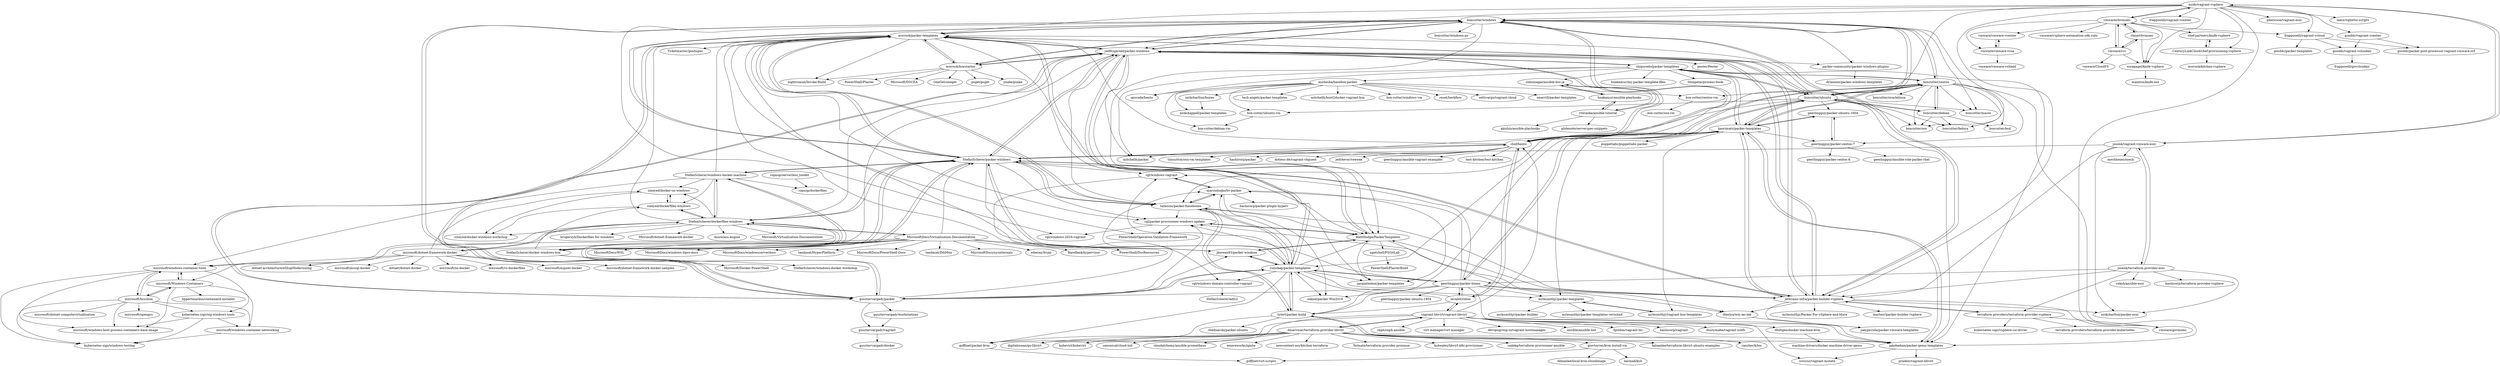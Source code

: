 digraph G {
"boxcutter/windows" -> "mwrock/packer-templates"
"boxcutter/windows" -> "joefitzgerald/packer-windows"
"boxcutter/windows" -> "boxcutter/centos"
"boxcutter/windows" -> "boxcutter/ubuntu"
"boxcutter/windows" -> "MattHodge/PackerTemplates"
"boxcutter/windows" -> "StefanScherer/packer-windows"
"boxcutter/windows" -> "boxcutter/osx"
"boxcutter/windows" -> "chef/bento"
"boxcutter/windows" -> "boxcutter/macos"
"boxcutter/windows" -> "mwrock/boxstarter"
"boxcutter/windows" -> "boxcutter/windows-ps"
"boxcutter/windows" -> "jborean93/packer-windoze"
"boxcutter/windows" -> "gusztavvargadr/packer"
"boxcutter/windows" -> "packer-community/packer-windows-plugins"
"boxcutter/windows" -> "jetbrains-infra/packer-builder-vsphere"
"nsidc/vagrant-vsphere" -> "vmware/rbvmomi"
"nsidc/vagrant-vsphere" -> "frapposelli/vagrant-vcenter"
"nsidc/vagrant-vsphere" -> "josenk/vagrant-vmware-esxi"
"nsidc/vagrant-vsphere" -> "ezrapagel/knife-vsphere"
"nsidc/vagrant-vsphere" -> "gosddc/vagrant-vcenter"
"nsidc/vagrant-vsphere" -> "pdericson/vagrant-esxi"
"nsidc/vagrant-vsphere" -> "jetbrains-infra/packer-builder-vsphere"
"nsidc/vagrant-vsphere" -> "joefitzgerald/packer-windows"
"nsidc/vagrant-vsphere" -> "frapposelli/vagrant-vcloud"
"nsidc/vagrant-vsphere" -> "boxcutter/windows"
"nsidc/vagrant-vsphere" -> "CenturyLinkCloud/chef-provisioning-vsphere"
"nsidc/vagrant-vsphere" -> "lamw/vghetto-scripts" ["e"=1]
"nsidc/vagrant-vsphere" -> "vmware/govmomi" ["e"=1]
"nsidc/vagrant-vsphere" -> "mwrock/packer-templates"
"nsidc/vagrant-vsphere" -> "chef/bento"
"microsoft/Windows-Containers" -> "microsoft/windows-container-tools"
"microsoft/Windows-Containers" -> "microsoft/hcsshim"
"microsoft/Windows-Containers" -> "microsoft/windows-container-networking"
"microsoft/Windows-Containers" -> "lippertmarkus/containerd-installer"
"microsoft/Windows-Containers" -> "microsoft/windows-host-process-containers-base-image"
"dmacvicar/terraform-provider-libvirt" -> "vagrant-libvirt/vagrant-libvirt"
"dmacvicar/terraform-provider-libvirt" -> "Telmate/terraform-provider-proxmox" ["e"=1]
"dmacvicar/terraform-provider-libvirt" -> "kubealex/libvirt-k8s-provisioner" ["e"=1]
"dmacvicar/terraform-provider-libvirt" -> "digitalocean/go-libvirt" ["e"=1]
"dmacvicar/terraform-provider-libvirt" -> "kubevirt/kubevirt" ["e"=1]
"dmacvicar/terraform-provider-libvirt" -> "radekg/terraform-provisioner-ansible" ["e"=1]
"dmacvicar/terraform-provider-libvirt" -> "jakobadam/packer-qemu-templates"
"dmacvicar/terraform-provider-libvirt" -> "giovtorres/kvm-install-vm"
"dmacvicar/terraform-provider-libvirt" -> "fabianlee/terraform-libvirt-ubuntu-examples"
"dmacvicar/terraform-provider-libvirt" -> "rancher/k3os" ["e"=1]
"dmacvicar/terraform-provider-libvirt" -> "canonical/cloud-init" ["e"=1]
"dmacvicar/terraform-provider-libvirt" -> "goffinet/packer-kvm"
"dmacvicar/terraform-provider-libvirt" -> "cloudalchemy/ansible-prometheus" ["e"=1]
"dmacvicar/terraform-provider-libvirt" -> "weaveworks/ignite" ["e"=1]
"dmacvicar/terraform-provider-libvirt" -> "newcontext-oss/kitchen-terraform" ["e"=1]
"StefanScherer/windows-docker-machine" -> "StefanScherer/docker-windows-box"
"StefanScherer/windows-docker-machine" -> "StefanScherer/packer-windows"
"StefanScherer/windows-docker-machine" -> "StefanScherer/dockerfiles-windows"
"StefanScherer/windows-docker-machine" -> "microsoft/windows-container-tools"
"StefanScherer/windows-docker-machine" -> "sixeyed/dockerfiles-windows"
"StefanScherer/windows-docker-machine" -> "mwrock/packer-templates"
"StefanScherer/windows-docker-machine" -> "ropnop/dockerfiles"
"StefanScherer/windows-docker-machine" -> "sixeyed/docker-on-windows"
"StefanScherer/docker-windows-box" -> "StefanScherer/windows-docker-machine"
"StefanScherer/docker-windows-box" -> "StefanScherer/packer-windows"
"StefanScherer/docker-windows-box" -> "StefanScherer/dockerfiles-windows"
"StefanScherer/docker-windows-box" -> "Microsoft/Docker-PowerShell" ["e"=1]
"StefanScherer/docker-windows-box" -> "joefitzgerald/packer-windows"
"StefanScherer/docker-windows-box" -> "StefanScherer/windows-docker-workshop"
"StefanScherer/docker-windows-box" -> "sixeyed/dockerfiles-windows"
"mrlesmithjr/vagrant-box-templates" -> "mrlesmithjr/packer-templates"
"rgl/windows-domain-controller-vagrant" -> "StefanScherer/adfs2"
"joefitzgerald/packer-windows" -> "mwrock/packer-templates"
"joefitzgerald/packer-windows" -> "StefanScherer/packer-windows"
"joefitzgerald/packer-windows" -> "boxcutter/windows"
"joefitzgerald/packer-windows" -> "chef/bento"
"joefitzgerald/packer-windows" -> "mwrock/boxstarter"
"joefitzgerald/packer-windows" -> "mitchellh/packer" ["e"=1]
"joefitzgerald/packer-windows" -> "MattHodge/PackerTemplates"
"joefitzgerald/packer-windows" -> "taliesins/packer-baseboxes"
"joefitzgerald/packer-windows" -> "packer-community/packer-windows-plugins"
"joefitzgerald/packer-windows" -> "jetbrains-infra/packer-builder-vsphere"
"joefitzgerald/packer-windows" -> "ruzickap/packer-templates"
"joefitzgerald/packer-windows" -> "gusztavvargadr/packer"
"joefitzgerald/packer-windows" -> "boxcutter/ubuntu"
"joefitzgerald/packer-windows" -> "pester/Pester" ["e"=1]
"joefitzgerald/packer-windows" -> "shiguredo/packer-templates"
"sixeyed/dockerfiles-windows" -> "sixeyed/docker-on-windows"
"sixeyed/dockerfiles-windows" -> "StefanScherer/dockerfiles-windows"
"sixeyed/dockerfiles-windows" -> "sixeyed/docker-windows-workshop"
"lavabit/robox" -> "geerlingguy/packer-boxes"
"lavabit/robox" -> "vagrant-libvirt/vagrant-libvirt"
"lavabit/robox" -> "chef/bento"
"lavabit/robox" -> "ruzickap/packer-templates"
"lavabit/robox" -> "tylert/packer-build"
"taliesins/packer-baseboxes" -> "MattHodge/PackerTemplates"
"taliesins/packer-baseboxes" -> "marcinbojko/hv-packer"
"taliesins/packer-baseboxes" -> "tylert/packer-build"
"taliesins/packer-baseboxes" -> "mwrock/packer-templates"
"taliesins/packer-baseboxes" -> "rgl/packer-provisioner-windows-update"
"taliesins/packer-baseboxes" -> "StefanScherer/packer-windows"
"taliesins/packer-baseboxes" -> "ruzickap/packer-templates"
"vagrant-libvirt/vagrant-libvirt" -> "sciurus/vagrant-mutate" ["e"=1]
"vagrant-libvirt/vagrant-libvirt" -> "dmacvicar/terraform-provider-libvirt"
"vagrant-libvirt/vagrant-libvirt" -> "lavabit/robox"
"vagrant-libvirt/vagrant-libvirt" -> "chef/bento"
"vagrant-libvirt/vagrant-libvirt" -> "dhiltgen/docker-machine-kvm"
"vagrant-libvirt/vagrant-libvirt" -> "ceph/ceph-ansible" ["e"=1]
"vagrant-libvirt/vagrant-libvirt" -> "virt-manager/virt-manager" ["e"=1]
"vagrant-libvirt/vagrant-libvirt" -> "jakobadam/packer-qemu-templates"
"vagrant-libvirt/vagrant-libvirt" -> "kubevirt/kubevirt" ["e"=1]
"vagrant-libvirt/vagrant-libvirt" -> "devopsgroup-io/vagrant-hostmanager" ["e"=1]
"vagrant-libvirt/vagrant-libvirt" -> "ansible/ansible-lint" ["e"=1]
"vagrant-libvirt/vagrant-libvirt" -> "fgrehm/vagrant-lxc" ["e"=1]
"vagrant-libvirt/vagrant-libvirt" -> "hashicorp/vagrant" ["e"=1]
"vagrant-libvirt/vagrant-libvirt" -> "dustymabe/vagrant-sshfs"
"vagrant-libvirt/vagrant-libvirt" -> "digitalocean/go-libvirt" ["e"=1]
"josenk/vagrant-vmware-esxi" -> "josenk/terraform-provider-esxi"
"josenk/vagrant-vmware-esxi" -> "nsidc/vagrant-vsphere"
"josenk/vagrant-vmware-esxi" -> "jetbrains-infra/packer-builder-vsphere"
"josenk/vagrant-vmware-esxi" -> "mechboxes/mech"
"josenk/vagrant-vmware-esxi" -> "nickcharlton/packer-esxi"
"josenk/vagrant-vmware-esxi" -> "StefanScherer/packer-windows"
"rlane/rbvmomi" -> "vmware/rvc"
"rlane/rbvmomi" -> "vmware/rbvmomi"
"rlane/rbvmomi" -> "ezrapagel/knife-vsphere"
"vmware/rvc" -> "vmware/rbvmomi"
"vmware/rvc" -> "rlane/rbvmomi"
"vmware/rvc" -> "ezrapagel/knife-vsphere"
"vmware/rvc" -> "vmware/CloudFS"
"gusztavvargadr/packer" -> "jborean93/packer-windoze"
"gusztavvargadr/packer" -> "gusztavvargadr/workstations"
"gusztavvargadr/packer" -> "StefanScherer/packer-windows"
"gusztavvargadr/packer" -> "boxcutter/windows"
"gusztavvargadr/packer" -> "mwrock/packer-templates"
"gusztavvargadr/packer" -> "joefitzgerald/packer-windows"
"gusztavvargadr/packer" -> "ruzickap/packer-templates"
"gusztavvargadr/packer" -> "marcinbojko/hv-packer"
"gusztavvargadr/packer" -> "rgl/packer-provisioner-windows-update"
"gusztavvargadr/packer" -> "gusztavvargadr/vagrant"
"StefanScherer/dockerfiles-windows" -> "StefanScherer/docker-windows-box"
"StefanScherer/dockerfiles-windows" -> "sixeyed/dockerfiles-windows"
"StefanScherer/dockerfiles-windows" -> "StefanScherer/packer-windows"
"StefanScherer/dockerfiles-windows" -> "MicrosoftDocs/Virtualization-Documentation"
"StefanScherer/dockerfiles-windows" -> "sixeyed/docker-on-windows"
"StefanScherer/dockerfiles-windows" -> "Microsoft/Virtualization-Documentation" ["e"=1]
"StefanScherer/dockerfiles-windows" -> "StefanScherer/windows-docker-machine"
"StefanScherer/dockerfiles-windows" -> "brogersyh/Dockerfiles-for-windows"
"StefanScherer/dockerfiles-windows" -> "sixeyed/docker-windows-workshop"
"StefanScherer/dockerfiles-windows" -> "Microsoft/dotnet-framework-docker" ["e"=1]
"StefanScherer/dockerfiles-windows" -> "microsoft/windows-container-tools"
"StefanScherer/dockerfiles-windows" -> "microsoft/dotnet-framework-docker"
"StefanScherer/dockerfiles-windows" -> "Azure/acs-engine" ["e"=1]
"StefanScherer/dockerfiles-windows" -> "joefitzgerald/packer-windows"
"StefanScherer/dockerfiles-windows" -> "mwrock/packer-templates"
"boxcutter/debian" -> "boxcutter/centos"
"boxcutter/debian" -> "boxcutter/fedora"
"boxcutter/debian" -> "boxcutter/ubuntu"
"boxcutter/debian" -> "boxcutter/osx"
"boxcutter/debian" -> "boxcutter/bsd"
"chef/bento" -> "boxcutter/windows"
"chef/bento" -> "StefanScherer/packer-windows"
"chef/bento" -> "joefitzgerald/packer-windows"
"chef/bento" -> "boxcutter/ubuntu"
"chef/bento" -> "jedi4ever/veewee" ["e"=1]
"chef/bento" -> "mitchellh/packer" ["e"=1]
"chef/bento" -> "lavabit/robox"
"chef/bento" -> "boxcutter/centos"
"chef/bento" -> "mwrock/packer-templates"
"chef/bento" -> "geerlingguy/ansible-vagrant-examples" ["e"=1]
"chef/bento" -> "test-kitchen/test-kitchen" ["e"=1]
"chef/bento" -> "timsutton/osx-vm-templates" ["e"=1]
"chef/bento" -> "kaorimatz/packer-templates"
"chef/bento" -> "hashicorp/packer" ["e"=1]
"chef/bento" -> "dotless-de/vagrant-vbguest" ["e"=1]
"tylert/packer-build" -> "goffinet/packer-kvm"
"tylert/packer-build" -> "taliesins/packer-baseboxes"
"tylert/packer-build" -> "cbednarski/packer-ubuntu"
"tylert/packer-build" -> "ruzickap/packer-templates"
"tylert/packer-build" -> "jakobadam/packer-qemu-templates"
"microsoft/dotnet-framework-docker" -> "sixeyed/docker-on-windows"
"microsoft/dotnet-framework-docker" -> "microsoft/vs-dockerfiles"
"microsoft/dotnet-framework-docker" -> "microsoft/aspnet-docker"
"microsoft/dotnet-framework-docker" -> "microsoft/dotnet-framework-docker-samples"
"microsoft/dotnet-framework-docker" -> "dotnet-architecture/eShopModernizing" ["e"=1]
"microsoft/dotnet-framework-docker" -> "microsoft/windows-container-tools"
"microsoft/dotnet-framework-docker" -> "microsoft/mssql-docker" ["e"=1]
"microsoft/dotnet-framework-docker" -> "dotnet/dotnet-docker" ["e"=1]
"microsoft/dotnet-framework-docker" -> "StefanScherer/dockerfiles-windows"
"microsoft/dotnet-framework-docker" -> "microsoft/iis-docker"
"shiguredo/packer-templates" -> "boxcutter/centos"
"shiguredo/packer-templates" -> "boxcutter/ubuntu"
"shiguredo/packer-templates" -> "joefitzgerald/packer-windows"
"shiguredo/packer-templates" -> "kaorimatz/packer-templates"
"shiguredo/packer-templates" -> "opscode/bento" ["e"=1]
"shiguredo/packer-templates" -> "mitchellh/packer" ["e"=1]
"shiguredo/packer-templates" -> "misheska/basebox-packer"
"shiguredo/packer-templates" -> "shkumagai/ansible-doc-ja"
"shiguredo/packer-templates" -> "hnakamur/my-packer-template-files"
"shiguredo/packer-templates" -> "Shinpeim/process-book" ["e"=1]
"shiguredo/packer-templates" -> "jakobadam/packer-qemu-templates"
"MicrosoftDocs/Virtualization-Documentation" -> "StefanScherer/dockerfiles-windows"
"MicrosoftDocs/Virtualization-Documentation" -> "MicrosoftDocs/WSL" ["e"=1]
"MicrosoftDocs/Virtualization-Documentation" -> "MicrosoftDocs/windows-itpro-docs" ["e"=1]
"MicrosoftDocs/Virtualization-Documentation" -> "microsoft/dotnet-framework-docker"
"MicrosoftDocs/Virtualization-Documentation" -> "MicrosoftDocs/windowsserverdocs" ["e"=1]
"MicrosoftDocs/Virtualization-Documentation" -> "tandasat/HyperPlatform" ["e"=1]
"MicrosoftDocs/Virtualization-Documentation" -> "StefanScherer/packer-windows"
"MicrosoftDocs/Virtualization-Documentation" -> "MicrosoftDocs/PowerShell-Docs" ["e"=1]
"MicrosoftDocs/Virtualization-Documentation" -> "tandasat/DdiMon" ["e"=1]
"MicrosoftDocs/Virtualization-Documentation" -> "MicrosoftDocs/sysinternals" ["e"=1]
"MicrosoftDocs/Virtualization-Documentation" -> "wbenny/hvpp" ["e"=1]
"MicrosoftDocs/Virtualization-Documentation" -> "Bareflank/hypervisor" ["e"=1]
"MicrosoftDocs/Virtualization-Documentation" -> "StefanScherer/docker-windows-box"
"MicrosoftDocs/Virtualization-Documentation" -> "PowerShell/DscResources" ["e"=1]
"MicrosoftDocs/Virtualization-Documentation" -> "microsoft/Windows-Containers"
"StefanScherer/packer-windows" -> "joefitzgerald/packer-windows"
"StefanScherer/packer-windows" -> "mwrock/packer-templates"
"StefanScherer/packer-windows" -> "StefanScherer/docker-windows-box"
"StefanScherer/packer-windows" -> "boxcutter/windows"
"StefanScherer/packer-windows" -> "StefanScherer/dockerfiles-windows"
"StefanScherer/packer-windows" -> "gusztavvargadr/packer"
"StefanScherer/packer-windows" -> "taliesins/packer-baseboxes"
"StefanScherer/packer-windows" -> "chef/bento"
"StefanScherer/packer-windows" -> "MattHodge/PackerTemplates"
"StefanScherer/packer-windows" -> "jetbrains-infra/packer-builder-vsphere"
"StefanScherer/packer-windows" -> "StefanScherer/windows-docker-machine"
"StefanScherer/packer-windows" -> "rgl/packer-provisioner-windows-update"
"StefanScherer/packer-windows" -> "rgl/windows-vagrant"
"StefanScherer/packer-windows" -> "jborean93/packer-windoze"
"StefanScherer/packer-windows" -> "ruzickap/packer-templates"
"terraform-providers/terraform-provider-vsphere" -> "jetbrains-infra/packer-builder-vsphere"
"terraform-providers/terraform-provider-vsphere" -> "terraform-providers/terraform-provider-kubernetes" ["e"=1]
"terraform-providers/terraform-provider-vsphere" -> "kubernetes-sigs/vsphere-csi-driver" ["e"=1]
"terraform-providers/terraform-provider-vsphere" -> "vmware/govmomi" ["e"=1]
"ruzickap/packer-templates" -> "jborean93/packer-windoze"
"ruzickap/packer-templates" -> "geerlingguy/packer-boxes"
"ruzickap/packer-templates" -> "rgl/windows-vagrant"
"ruzickap/packer-templates" -> "goffinet/packer-kvm"
"ruzickap/packer-templates" -> "jacqinthebox/packer-templates"
"ruzickap/packer-templates" -> "tylert/packer-build"
"ruzickap/packer-templates" -> "taliesins/packer-baseboxes"
"ruzickap/packer-templates" -> "mrlesmithjr/packer-templates"
"ruzickap/packer-templates" -> "MattHodge/PackerTemplates"
"ruzickap/packer-templates" -> "joefitzgerald/packer-windows"
"ruzickap/packer-templates" -> "eaksel/packer-Win2019"
"ruzickap/packer-templates" -> "StefanScherer/packer-windows"
"ruzickap/packer-templates" -> "gusztavvargadr/packer"
"ruzickap/packer-templates" -> "marcinbojko/hv-packer"
"ruzickap/packer-templates" -> "rgl/windows-domain-controller-vagrant"
"rgl/windows-vagrant" -> "marcinbojko/hv-packer"
"rgl/windows-vagrant" -> "rgl/windows-domain-controller-vagrant"
"josenk/terraform-provider-esxi" -> "josenk/vagrant-vmware-esxi"
"josenk/terraform-provider-esxi" -> "nickcharlton/packer-esxi"
"josenk/terraform-provider-esxi" -> "veksh/ansible-esxi"
"josenk/terraform-provider-esxi" -> "geerlingguy/packer-boxes"
"josenk/terraform-provider-esxi" -> "jetbrains-infra/packer-builder-vsphere"
"josenk/terraform-provider-esxi" -> "hashicorp/terraform-provider-vsphere" ["e"=1]
"josenk/terraform-provider-esxi" -> "terraform-providers/terraform-provider-vsphere"
"boxcutter/ubuntu" -> "boxcutter/centos"
"boxcutter/ubuntu" -> "boxcutter/windows"
"boxcutter/ubuntu" -> "boxcutter/debian"
"boxcutter/ubuntu" -> "boxcutter/osx"
"boxcutter/ubuntu" -> "boxcutter/macos"
"boxcutter/ubuntu" -> "shiguredo/packer-templates"
"boxcutter/ubuntu" -> "kaorimatz/packer-templates"
"boxcutter/ubuntu" -> "chef/bento"
"boxcutter/ubuntu" -> "geerlingguy/packer-ubuntu-1604"
"boxcutter/ubuntu" -> "joefitzgerald/packer-windows"
"boxcutter/ubuntu" -> "box-cutter/ubuntu-vm"
"boxcutter/ubuntu" -> "mwrock/packer-templates"
"boxcutter/ubuntu" -> "jakobadam/packer-qemu-templates"
"boxcutter/ubuntu" -> "timsutton/osx-vm-templates" ["e"=1]
"boxcutter/ubuntu" -> "boxcutter/fedora"
"mwrock/boxstarter" -> "mwrock/packer-templates"
"mwrock/boxstarter" -> "joefitzgerald/packer-windows"
"mwrock/boxstarter" -> "boxcutter/windows"
"mwrock/boxstarter" -> "psget/psget" ["e"=1]
"mwrock/boxstarter" -> "psake/psake" ["e"=1]
"mwrock/boxstarter" -> "PowerShell/Plaster" ["e"=1]
"mwrock/boxstarter" -> "Microsoft/DSCEA" ["e"=1]
"mwrock/boxstarter" -> "OneGet/oneget" ["e"=1]
"mwrock/boxstarter" -> "nightroman/Invoke-Build" ["e"=1]
"kaorimatz/packer-templates" -> "geerlingguy/packer-ubuntu-1604"
"kaorimatz/packer-templates" -> "tylert/packer-build"
"kaorimatz/packer-templates" -> "boxcutter/ubuntu"
"kaorimatz/packer-templates" -> "jakobadam/packer-qemu-templates"
"kaorimatz/packer-templates" -> "jetbrains-infra/packer-builder-vsphere"
"kaorimatz/packer-templates" -> "mrlesmithjr/packer-templates"
"kaorimatz/packer-templates" -> "shiguredo/packer-templates"
"kaorimatz/packer-templates" -> "taliesins/packer-baseboxes"
"kaorimatz/packer-templates" -> "geerlingguy/packer-boxes"
"kaorimatz/packer-templates" -> "chef/bento"
"kaorimatz/packer-templates" -> "boxcutter/centos"
"kaorimatz/packer-templates" -> "ruzickap/packer-templates"
"kaorimatz/packer-templates" -> "geerlingguy/packer-centos-7"
"kaorimatz/packer-templates" -> "mrlesmithjr/vagrant-box-templates"
"kaorimatz/packer-templates" -> "puppetlabs/puppetlabs-packer"
"marcinbojko/hv-packer" -> "rgl/windows-vagrant"
"marcinbojko/hv-packer" -> "jacqinthebox/packer-templates"
"marcinbojko/hv-packer" -> "eaksel/packer-Win2019"
"marcinbojko/hv-packer" -> "taliesins/packer-baseboxes"
"marcinbojko/hv-packer" -> "hashicorp/packer-plugin-hyperv"
"geerlingguy/packer-ubuntu-1604" -> "kaorimatz/packer-templates"
"geerlingguy/packer-ubuntu-1604" -> "geerlingguy/packer-centos-7"
"boxcutter/centos" -> "boxcutter/ubuntu"
"boxcutter/centos" -> "boxcutter/debian"
"boxcutter/centos" -> "boxcutter/windows"
"boxcutter/centos" -> "boxcutter/fedora"
"boxcutter/centos" -> "boxcutter/osx"
"boxcutter/centos" -> "shiguredo/packer-templates"
"boxcutter/centos" -> "box-cutter/centos-vm"
"boxcutter/centos" -> "boxcutter/macos"
"boxcutter/centos" -> "geerlingguy/packer-centos-7"
"boxcutter/centos" -> "chef/bento"
"boxcutter/centos" -> "jakobadam/packer-qemu-templates"
"boxcutter/centos" -> "boxcutter/oraclelinux"
"boxcutter/centos" -> "boxcutter/bsd"
"boxcutter/centos" -> "kaorimatz/packer-templates"
"shkumagai/ansible-doc-ja" -> "hnakamur/ansible-playbooks"
"shkumagai/ansible-doc-ja" -> "yteraoka/ansible-tutorial"
"jborean93/packer-windoze" -> "MattHodge/PackerTemplates"
"jborean93/packer-windoze" -> "ruzickap/packer-templates"
"jetbrains-infra/packer-builder-vsphere" -> "terraform-providers/terraform-provider-vsphere"
"jetbrains-infra/packer-builder-vsphere" -> "martezr/packer-builder-vsphere"
"jetbrains-infra/packer-builder-vsphere" -> "rgl/packer-provisioner-windows-update"
"jetbrains-infra/packer-builder-vsphere" -> "nickcharlton/packer-esxi"
"jetbrains-infra/packer-builder-vsphere" -> "StefanScherer/packer-windows"
"jetbrains-infra/packer-builder-vsphere" -> "MattHodge/PackerTemplates"
"jetbrains-infra/packer-builder-vsphere" -> "vmware/govmomi" ["e"=1]
"jetbrains-infra/packer-builder-vsphere" -> "taliesins/packer-baseboxes"
"jetbrains-infra/packer-builder-vsphere" -> "dteslya/win-iac-lab"
"jetbrains-infra/packer-builder-vsphere" -> "joeypiccola/packer-vmware-templates"
"jetbrains-infra/packer-builder-vsphere" -> "mwrock/packer-templates"
"jetbrains-infra/packer-builder-vsphere" -> "joefitzgerald/packer-windows"
"jetbrains-infra/packer-builder-vsphere" -> "boxcutter/windows"
"jetbrains-infra/packer-builder-vsphere" -> "kaorimatz/packer-templates"
"jetbrains-infra/packer-builder-vsphere" -> "mrlesmithjr/Packer-For-vSphere-and-More"
"ezrapagel/knife-vsphere" -> "maintux/knife-esx"
"box-cutter/centos-vm" -> "box-cutter/osx-vm"
"sixeyed/docker-on-windows" -> "sixeyed/dockerfiles-windows"
"sixeyed/docker-on-windows" -> "sixeyed/docker-windows-workshop"
"vmware/rbvmomi" -> "vmware/rvc"
"vmware/rbvmomi" -> "rlane/rbvmomi"
"vmware/rbvmomi" -> "ezrapagel/knife-vsphere"
"vmware/rbvmomi" -> "nsidc/vagrant-vsphere"
"vmware/rbvmomi" -> "frapposelli/vagrant-vcloud"
"vmware/rbvmomi" -> "vmware/vmware-vcsa"
"vmware/rbvmomi" -> "vmware/vsphere-automation-sdk-ruby"
"vmware/rbvmomi" -> "chef-partners/knife-vsphere"
"vmware/rbvmomi" -> "vmware/vmware-vcenter"
"geerlingguy/packer-centos-7" -> "geerlingguy/packer-centos-6"
"geerlingguy/packer-centos-7" -> "geerlingguy/packer-ubuntu-1604"
"geerlingguy/packer-centos-7" -> "geerlingguy/ansible-role-packer-rhel"
"mrlesmithjr/packer-templates" -> "mrlesmithjr/packer-templates-revisited"
"mrlesmithjr/packer-templates" -> "mrlesmithjr/vagrant-box-templates"
"mrlesmithjr/packer-templates" -> "mrlesmithjr/packer-builder"
"ropnop/serverless_toolkit" -> "ropnop/dockerfiles"
"microsoft/hcsshim" -> "microsoft/dotnet-computevirtualization"
"microsoft/hcsshim" -> "microsoft/windows-container-networking"
"microsoft/hcsshim" -> "microsoft/Windows-Containers"
"microsoft/hcsshim" -> "kubernetes-sigs/sig-windows-tools"
"microsoft/hcsshim" -> "kubernetes-sigs/windows-testing"
"microsoft/hcsshim" -> "microsoft/opengcs"
"microsoft/hcsshim" -> "microsoft/windows-container-tools"
"microsoft/hcsshim" -> "microsoft/windows-host-process-containers-base-image"
"misheska/basebox-packer" -> "smerrill/packer-templates"
"misheska/basebox-packer" -> "box-cutter/ubuntu-vm"
"misheska/basebox-packer" -> "box-cutter/debian-vm"
"misheska/basebox-packer" -> "opscode/bento" ["e"=1]
"misheska/basebox-packer" -> "nickcharlton/boxes"
"misheska/basebox-packer" -> "tech-angels/packer-templates"
"misheska/basebox-packer" -> "mitchellh/boot2docker-vagrant-box" ["e"=1]
"misheska/basebox-packer" -> "box-cutter/windows-vm"
"misheska/basebox-packer" -> "box-cutter/centos-vm"
"misheska/basebox-packer" -> "reset/berkflow" ["e"=1]
"misheska/basebox-packer" -> "sethvargo/vagrant-cloud"
"misheska/basebox-packer" -> "nickchappell/packer-templates"
"geerlingguy/packer-boxes" -> "ruzickap/packer-templates"
"geerlingguy/packer-boxes" -> "mrlesmithjr/packer-templates"
"geerlingguy/packer-boxes" -> "geerlingguy/packer-ubuntu-1804"
"geerlingguy/packer-boxes" -> "marcinbojko/hv-packer"
"geerlingguy/packer-boxes" -> "lavabit/robox"
"geerlingguy/packer-boxes" -> "jetbrains-infra/packer-builder-vsphere"
"geerlingguy/packer-boxes" -> "eaksel/packer-Win2019"
"geerlingguy/packer-boxes" -> "tylert/packer-build"
"geerlingguy/packer-boxes" -> "rgl/packer-provisioner-windows-update"
"geerlingguy/packer-boxes" -> "kaorimatz/packer-templates"
"geerlingguy/packer-boxes" -> "rgl/windows-vagrant"
"geerlingguy/packer-boxes" -> "jakobadam/packer-qemu-templates"
"geerlingguy/packer-boxes" -> "gusztavvargadr/packer"
"geerlingguy/packer-boxes" -> "dteslya/win-iac-lab"
"kubernetes-sigs/sig-windows-tools" -> "microsoft/windows-container-networking"
"kubernetes-sigs/sig-windows-tools" -> "kubernetes-sigs/windows-testing"
"kubernetes-sigs/sig-windows-tools" -> "microsoft/windows-host-process-containers-base-image"
"microsoft/windows-container-networking" -> "kubernetes-sigs/windows-testing"
"dhiltgen/docker-machine-kvm" -> "machine-drivers/docker-machine-driver-qemu"
"rgl/packer-provisioner-windows-update" -> "MattHodge/PackerTemplates"
"rgl/packer-provisioner-windows-update" -> "rgl/windows-2016-vagrant"
"rgl/packer-provisioner-windows-update" -> "PowerShell/Operation-Validation-Framework" ["e"=1]
"mwrock/packer-templates" -> "joefitzgerald/packer-windows"
"mwrock/packer-templates" -> "boxcutter/windows"
"mwrock/packer-templates" -> "MattHodge/PackerTemplates"
"mwrock/packer-templates" -> "StefanScherer/packer-windows"
"mwrock/packer-templates" -> "mwrock/boxstarter"
"mwrock/packer-templates" -> "taliesins/packer-baseboxes"
"mwrock/packer-templates" -> "rgl/packer-provisioner-windows-update"
"mwrock/packer-templates" -> "jborean93/packer-windoze"
"mwrock/packer-templates" -> "PowerShell/Operation-Validation-Framework" ["e"=1]
"mwrock/packer-templates" -> "jetbrains-infra/packer-builder-vsphere"
"mwrock/packer-templates" -> "gusztavvargadr/packer"
"mwrock/packer-templates" -> "nightroman/Invoke-Build" ["e"=1]
"mwrock/packer-templates" -> "jacqinthebox/packer-templates"
"mwrock/packer-templates" -> "Ticketmaster/poshspec" ["e"=1]
"mwrock/packer-templates" -> "rgl/windows-2016-vagrant"
"packer-community/packer-windows-plugins" -> "dylanmei/packer-windows-templates"
"dteslya/win-iac-lab" -> "joeypiccola/packer-vmware-templates"
"goffinet/packer-kvm" -> "goffinet/virt-scripts"
"microsoft/windows-container-tools" -> "kubernetes-sigs/sig-windows-tools"
"microsoft/windows-container-tools" -> "microsoft/Windows-Containers"
"microsoft/windows-container-tools" -> "kubernetes-sigs/windows-testing"
"microsoft/windows-container-tools" -> "microsoft/hcsshim"
"microsoft/windows-container-tools" -> "microsoft/windows-host-process-containers-base-image"
"giovtorres/kvm-install-vm" -> "goffinet/virt-scripts"
"giovtorres/kvm-install-vm" -> "karmab/kcli" ["e"=1]
"giovtorres/kvm-install-vm" -> "fabianlee/local-kvm-cloudimage"
"MattHodge/PackerTemplates" -> "rgl/packer-provisioner-windows-update"
"MattHodge/PackerTemplates" -> "mwrock/packer-templates"
"MattHodge/PackerTemplates" -> "ngetchell/PSGitLab"
"MattHodge/PackerTemplates" -> "jborean93/packer-windoze"
"MattHodge/PackerTemplates" -> "jacqinthebox/packer-templates"
"MattHodge/PackerTemplates" -> "dteslya/win-iac-lab"
"ngetchell/PSGitLab" -> "PowerShell/PlasterBuild"
"box-cutter/ubuntu-vm" -> "box-cutter/debian-vm"
"frapposelli/vagrant-vcloud" -> "gosddc/packer-post-processor-vagrant-vmware-ovf"
"frapposelli/vagrant-vcloud" -> "gosddc/vagrant-vcloudair"
"frapposelli/vagrant-vcloud" -> "gosddc/packer-templates"
"gusztavvargadr/workstations" -> "gusztavvargadr/vagrant"
"vmware/vmware-vcenter" -> "vmware/vmware-vcsa"
"jakobadam/packer-qemu-templates" -> "tylert/packer-build"
"jakobadam/packer-qemu-templates" -> "kaorimatz/packer-templates"
"jakobadam/packer-qemu-templates" -> "pradels/vagrant-libvirt" ["e"=1]
"jakobadam/packer-qemu-templates" -> "sciurus/vagrant-mutate" ["e"=1]
"gusztavvargadr/vagrant" -> "gusztavvargadr/docker"
"yteraoka/ansible-tutorial" -> "shkumagai/ansible-doc-ja"
"yteraoka/ansible-tutorial" -> "hnakamur/ansible-playbooks"
"yteraoka/ansible-tutorial" -> "akishin/ansible-playbooks"
"yteraoka/ansible-tutorial" -> "glidenote/serverspec-snippets" ["e"=1]
"nickcharlton/boxes" -> "nickchappell/packer-templates"
"CenturyLinkCloud/chef-provisioning-vsphere" -> "chef-partners/knife-vsphere"
"CenturyLinkCloud/chef-provisioning-vsphere" -> "mwrock/kitchen-vsphere"
"chef-partners/knife-vsphere" -> "CenturyLinkCloud/chef-provisioning-vsphere"
"gosddc/vagrant-vcloudair" -> "frapposelli/govcloudair"
"gosddc/vagrant-vcenter" -> "gosddc/packer-post-processor-vagrant-vmware-ovf"
"gosddc/vagrant-vcenter" -> "gosddc/vagrant-vcloudair"
"hnakamur/ansible-playbooks" -> "shkumagai/ansible-doc-ja"
"hnakamur/ansible-playbooks" -> "yteraoka/ansible-tutorial"
"vmware/vmware-vcsa" -> "vmware/vmware-vshield"
"vmware/vmware-vcsa" -> "vmware/vmware-vcenter"
"boxcutter/windows" ["l"="-18.552,-21.756"]
"mwrock/packer-templates" ["l"="-18.533,-21.715"]
"joefitzgerald/packer-windows" ["l"="-18.549,-21.734"]
"boxcutter/centos" ["l"="-18.609,-21.797"]
"boxcutter/ubuntu" ["l"="-18.589,-21.785"]
"MattHodge/PackerTemplates" ["l"="-18.528,-21.731"]
"StefanScherer/packer-windows" ["l"="-18.528,-21.694"]
"boxcutter/osx" ["l"="-18.576,-21.806"]
"chef/bento" ["l"="-18.605,-21.741"]
"boxcutter/macos" ["l"="-18.56,-21.813"]
"mwrock/boxstarter" ["l"="-18.522,-21.768"]
"boxcutter/windows-ps" ["l"="-18.528,-21.802"]
"jborean93/packer-windoze" ["l"="-18.549,-21.705"]
"gusztavvargadr/packer" ["l"="-18.564,-21.699"]
"packer-community/packer-windows-plugins" ["l"="-18.509,-21.793"]
"jetbrains-infra/packer-builder-vsphere" ["l"="-18.512,-21.734"]
"nsidc/vagrant-vsphere" ["l"="-18.546,-21.648"]
"vmware/rbvmomi" ["l"="-18.567,-21.561"]
"frapposelli/vagrant-vcenter" ["l"="-18.581,-21.624"]
"josenk/vagrant-vmware-esxi" ["l"="-18.48,-21.694"]
"ezrapagel/knife-vsphere" ["l"="-18.589,-21.57"]
"gosddc/vagrant-vcenter" ["l"="-18.53,-21.607"]
"pdericson/vagrant-esxi" ["l"="-18.556,-21.621"]
"frapposelli/vagrant-vcloud" ["l"="-18.54,-21.588"]
"CenturyLinkCloud/chef-provisioning-vsphere" ["l"="-18.536,-21.571"]
"lamw/vghetto-scripts" ["l"="22.969,15.111"]
"vmware/govmomi" ["l"="22.904,15.156"]
"microsoft/Windows-Containers" ["l"="-18.359,-21.643"]
"microsoft/windows-container-tools" ["l"="-18.385,-21.628"]
"microsoft/hcsshim" ["l"="-18.336,-21.616"]
"microsoft/windows-container-networking" ["l"="-18.328,-21.634"]
"lippertmarkus/containerd-installer" ["l"="-18.335,-21.66"]
"microsoft/windows-host-process-containers-base-image" ["l"="-18.36,-21.624"]
"dmacvicar/terraform-provider-libvirt" ["l"="-18.732,-21.711"]
"vagrant-libvirt/vagrant-libvirt" ["l"="-18.708,-21.745"]
"Telmate/terraform-provider-proxmox" ["l"="-31.552,-24.821"]
"kubealex/libvirt-k8s-provisioner" ["l"="-31.285,-24.858"]
"digitalocean/go-libvirt" ["l"="-14.346,-3.486"]
"kubevirt/kubevirt" ["l"="-10.86,0.078"]
"radekg/terraform-provisioner-ansible" ["l"="-8.479,-1.134"]
"jakobadam/packer-qemu-templates" ["l"="-18.645,-21.76"]
"giovtorres/kvm-install-vm" ["l"="-18.769,-21.669"]
"fabianlee/terraform-libvirt-ubuntu-examples" ["l"="-18.771,-21.708"]
"rancher/k3os" ["l"="-10.66,0.059"]
"canonical/cloud-init" ["l"="-10.781,-0.006"]
"goffinet/packer-kvm" ["l"="-18.678,-21.694"]
"cloudalchemy/ansible-prometheus" ["l"="-16.029,-7.874"]
"weaveworks/ignite" ["l"="-10.973,0.046"]
"newcontext-oss/kitchen-terraform" ["l"="-8.718,-1.067"]
"StefanScherer/windows-docker-machine" ["l"="-18.493,-21.64"]
"StefanScherer/docker-windows-box" ["l"="-18.492,-21.667"]
"StefanScherer/dockerfiles-windows" ["l"="-18.462,-21.648"]
"sixeyed/dockerfiles-windows" ["l"="-18.469,-21.623"]
"ropnop/dockerfiles" ["l"="-18.568,-21.601"]
"sixeyed/docker-on-windows" ["l"="-18.446,-21.616"]
"Microsoft/Docker-PowerShell" ["l"="-18.988,-22.553"]
"StefanScherer/windows-docker-workshop" ["l"="-18.514,-21.638"]
"mrlesmithjr/vagrant-box-templates" ["l"="-18.652,-21.71"]
"mrlesmithjr/packer-templates" ["l"="-18.628,-21.701"]
"rgl/windows-domain-controller-vagrant" ["l"="-18.549,-21.787"]
"StefanScherer/adfs2" ["l"="-18.517,-21.838"]
"mitchellh/packer" ["l"="-14.198,-6.696"]
"taliesins/packer-baseboxes" ["l"="-18.562,-21.716"]
"ruzickap/packer-templates" ["l"="-18.583,-21.715"]
"pester/Pester" ["l"="-19.052,-22.693"]
"shiguredo/packer-templates" ["l"="-18.595,-21.813"]
"sixeyed/docker-windows-workshop" ["l"="-18.463,-21.602"]
"lavabit/robox" ["l"="-18.648,-21.732"]
"geerlingguy/packer-boxes" ["l"="-18.588,-21.727"]
"tylert/packer-build" ["l"="-18.623,-21.72"]
"marcinbojko/hv-packer" ["l"="-18.572,-21.734"]
"rgl/packer-provisioner-windows-update" ["l"="-18.517,-21.71"]
"sciurus/vagrant-mutate" ["l"="-14.136,-7.03"]
"dhiltgen/docker-machine-kvm" ["l"="-18.79,-21.756"]
"ceph/ceph-ansible" ["l"="-12.225,-0.747"]
"virt-manager/virt-manager" ["l"="-14.234,-3.386"]
"devopsgroup-io/vagrant-hostmanager" ["l"="-14.271,-7.056"]
"ansible/ansible-lint" ["l"="-15.632,-8.03"]
"fgrehm/vagrant-lxc" ["l"="-14.129,-6.945"]
"hashicorp/vagrant" ["l"="-10.664,-0.6"]
"dustymabe/vagrant-sshfs" ["l"="-18.752,-21.775"]
"josenk/terraform-provider-esxi" ["l"="-18.472,-21.73"]
"mechboxes/mech" ["l"="-18.407,-21.708"]
"nickcharlton/packer-esxi" ["l"="-18.455,-21.714"]
"rlane/rbvmomi" ["l"="-18.577,-21.538"]
"vmware/rvc" ["l"="-18.596,-21.528"]
"vmware/CloudFS" ["l"="-18.609,-21.499"]
"gusztavvargadr/workstations" ["l"="-18.591,-21.664"]
"gusztavvargadr/vagrant" ["l"="-18.576,-21.669"]
"MicrosoftDocs/Virtualization-Documentation" ["l"="-18.425,-21.655"]
"Microsoft/Virtualization-Documentation" ["l"="-18.96,-22.511"]
"brogersyh/Dockerfiles-for-windows" ["l"="-18.445,-21.586"]
"Microsoft/dotnet-framework-docker" ["l"="26.094,18.397"]
"microsoft/dotnet-framework-docker" ["l"="-18.411,-21.606"]
"Azure/acs-engine" ["l"="-12.562,-44.761"]
"boxcutter/debian" ["l"="-18.616,-21.821"]
"boxcutter/fedora" ["l"="-18.603,-21.833"]
"boxcutter/bsd" ["l"="-18.629,-21.839"]
"jedi4ever/veewee" ["l"="-14.173,-6.878"]
"geerlingguy/ansible-vagrant-examples" ["l"="-15.803,-8.01"]
"test-kitchen/test-kitchen" ["l"="-15.827,-6.488"]
"timsutton/osx-vm-templates" ["l"="-49.216,-1.856"]
"kaorimatz/packer-templates" ["l"="-18.612,-21.765"]
"hashicorp/packer" ["l"="-10.545,-0.265"]
"dotless-de/vagrant-vbguest" ["l"="-14.208,-6.961"]
"cbednarski/packer-ubuntu" ["l"="-18.652,-21.689"]
"microsoft/vs-dockerfiles" ["l"="-18.371,-21.567"]
"microsoft/aspnet-docker" ["l"="-18.403,-21.581"]
"microsoft/dotnet-framework-docker-samples" ["l"="-18.387,-21.589"]
"dotnet-architecture/eShopModernizing" ["l"="24.472,19.211"]
"microsoft/mssql-docker" ["l"="27.281,18.52"]
"dotnet/dotnet-docker" ["l"="25.534,17.97"]
"microsoft/iis-docker" ["l"="-18.401,-21.556"]
"opscode/bento" ["l"="-15.684,-6.441"]
"misheska/basebox-packer" ["l"="-18.585,-21.908"]
"shkumagai/ansible-doc-ja" ["l"="-18.659,-21.891"]
"hnakamur/my-packer-template-files" ["l"="-18.581,-21.847"]
"Shinpeim/process-book" ["l"="-11.089,-23.694"]
"MicrosoftDocs/WSL" ["l"="-32.846,-18.725"]
"MicrosoftDocs/windows-itpro-docs" ["l"="-13.027,-46.133"]
"MicrosoftDocs/windowsserverdocs" ["l"="-19.337,-22.57"]
"tandasat/HyperPlatform" ["l"="-21.412,-32.189"]
"MicrosoftDocs/PowerShell-Docs" ["l"="-19.221,-22.642"]
"tandasat/DdiMon" ["l"="-21.401,-32.219"]
"MicrosoftDocs/sysinternals" ["l"="-19.419,-22.59"]
"wbenny/hvpp" ["l"="-21.361,-32.196"]
"Bareflank/hypervisor" ["l"="-21.325,-32.184"]
"PowerShell/DscResources" ["l"="-19.055,-22.636"]
"rgl/windows-vagrant" ["l"="-18.571,-21.749"]
"terraform-providers/terraform-provider-vsphere" ["l"="-18.455,-21.75"]
"terraform-providers/terraform-provider-kubernetes" ["l"="-8.597,-0.867"]
"kubernetes-sigs/vsphere-csi-driver" ["l"="22.738,15.202"]
"jacqinthebox/packer-templates" ["l"="-18.534,-21.747"]
"eaksel/packer-Win2019" ["l"="-18.585,-21.751"]
"veksh/ansible-esxi" ["l"="-18.419,-21.75"]
"hashicorp/terraform-provider-vsphere" ["l"="22.849,15.114"]
"geerlingguy/packer-ubuntu-1604" ["l"="-18.643,-21.795"]
"box-cutter/ubuntu-vm" ["l"="-18.601,-21.869"]
"psget/psget" ["l"="-18.949,-22.659"]
"psake/psake" ["l"="-19.012,-22.659"]
"PowerShell/Plaster" ["l"="-19.047,-22.612"]
"Microsoft/DSCEA" ["l"="-19.031,-22.501"]
"OneGet/oneget" ["l"="-18.95,-22.689"]
"nightroman/Invoke-Build" ["l"="-19.06,-22.621"]
"geerlingguy/packer-centos-7" ["l"="-18.663,-21.812"]
"puppetlabs/puppetlabs-packer" ["l"="-18.674,-21.782"]
"hashicorp/packer-plugin-hyperv" ["l"="-18.573,-21.767"]
"box-cutter/centos-vm" ["l"="-18.579,-21.87"]
"boxcutter/oraclelinux" ["l"="-18.643,-21.828"]
"hnakamur/ansible-playbooks" ["l"="-18.682,-21.905"]
"yteraoka/ansible-tutorial" ["l"="-18.679,-21.924"]
"martezr/packer-builder-vsphere" ["l"="-18.48,-21.767"]
"dteslya/win-iac-lab" ["l"="-18.512,-21.752"]
"joeypiccola/packer-vmware-templates" ["l"="-18.486,-21.754"]
"mrlesmithjr/Packer-For-vSphere-and-More" ["l"="-18.458,-21.772"]
"maintux/knife-esx" ["l"="-18.623,-21.547"]
"box-cutter/osx-vm" ["l"="-18.554,-21.89"]
"vmware/vmware-vcsa" ["l"="-18.55,-21.522"]
"vmware/vsphere-automation-sdk-ruby" ["l"="-18.599,-21.551"]
"chef-partners/knife-vsphere" ["l"="-18.54,-21.546"]
"vmware/vmware-vcenter" ["l"="-18.564,-21.512"]
"geerlingguy/packer-centos-6" ["l"="-18.694,-21.843"]
"geerlingguy/ansible-role-packer-rhel" ["l"="-18.698,-21.823"]
"mrlesmithjr/packer-templates-revisited" ["l"="-18.656,-21.669"]
"mrlesmithjr/packer-builder" ["l"="-18.64,-21.675"]
"ropnop/serverless_toolkit" ["l"="-18.629,-21.577"]
"microsoft/dotnet-computevirtualization" ["l"="-18.298,-21.613"]
"kubernetes-sigs/sig-windows-tools" ["l"="-18.344,-21.632"]
"kubernetes-sigs/windows-testing" ["l"="-18.352,-21.614"]
"microsoft/opengcs" ["l"="-18.31,-21.592"]
"smerrill/packer-templates" ["l"="-18.592,-21.939"]
"box-cutter/debian-vm" ["l"="-18.608,-21.898"]
"nickcharlton/boxes" ["l"="-18.557,-21.935"]
"tech-angels/packer-templates" ["l"="-18.612,-21.939"]
"mitchellh/boot2docker-vagrant-box" ["l"="-13.898,-6.716"]
"box-cutter/windows-vm" ["l"="-18.577,-21.955"]
"reset/berkflow" ["l"="-15.758,-6.507"]
"sethvargo/vagrant-cloud" ["l"="-18.562,-21.917"]
"nickchappell/packer-templates" ["l"="-18.573,-21.932"]
"geerlingguy/packer-ubuntu-1804" ["l"="-18.615,-21.676"]
"machine-drivers/docker-machine-driver-qemu" ["l"="-18.823,-21.761"]
"rgl/windows-2016-vagrant" ["l"="-18.492,-21.713"]
"PowerShell/Operation-Validation-Framework" ["l"="-19.051,-22.578"]
"Ticketmaster/poshspec" ["l"="-19.033,-22.563"]
"dylanmei/packer-windows-templates" ["l"="-18.481,-21.824"]
"goffinet/virt-scripts" ["l"="-18.73,-21.667"]
"karmab/kcli" ["l"="-13.177,-3.443"]
"fabianlee/local-kvm-cloudimage" ["l"="-18.795,-21.654"]
"ngetchell/PSGitLab" ["l"="-18.473,-21.788"]
"PowerShell/PlasterBuild" ["l"="-18.445,-21.811"]
"gosddc/packer-post-processor-vagrant-vmware-ovf" ["l"="-18.518,-21.591"]
"gosddc/vagrant-vcloudair" ["l"="-18.517,-21.579"]
"gosddc/packer-templates" ["l"="-18.521,-21.562"]
"pradels/vagrant-libvirt" ["l"="-14.127,-7.013"]
"gusztavvargadr/docker" ["l"="-18.585,-21.65"]
"akishin/ansible-playbooks" ["l"="-18.695,-21.95"]
"glidenote/serverspec-snippets" ["l"="-15.964,-6.338"]
"mwrock/kitchen-vsphere" ["l"="-18.516,-21.542"]
"frapposelli/govcloudair" ["l"="-18.501,-21.563"]
"vmware/vmware-vshield" ["l"="-18.542,-21.499"]
}